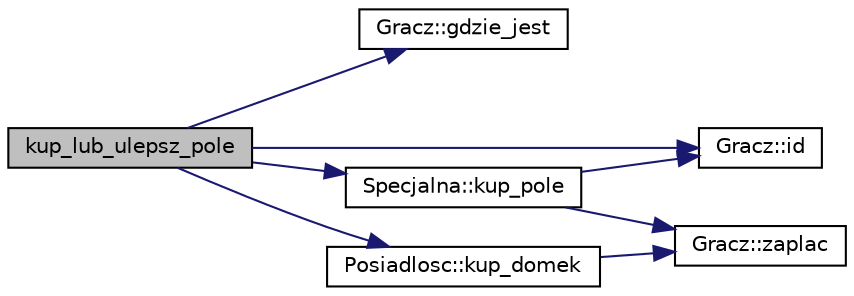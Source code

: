 digraph "kup_lub_ulepsz_pole"
{
 // LATEX_PDF_SIZE
  edge [fontname="Helvetica",fontsize="10",labelfontname="Helvetica",labelfontsize="10"];
  node [fontname="Helvetica",fontsize="10",shape=record];
  rankdir="LR";
  Node1 [label="kup_lub_ulepsz_pole",height=0.2,width=0.4,color="black", fillcolor="grey75", style="filled", fontcolor="black",tooltip="kupuje lub ulepsza pole"];
  Node1 -> Node2 [color="midnightblue",fontsize="10",style="solid"];
  Node2 [label="Gracz::gdzie_jest",height=0.2,width=0.4,color="black", fillcolor="white", style="filled",URL="$class_gracz.html#afdc9d50cee093657a5e1739897221efe",tooltip="zwraca pozycje na ktorej znajduje sie gracz"];
  Node1 -> Node3 [color="midnightblue",fontsize="10",style="solid"];
  Node3 [label="Gracz::id",height=0.2,width=0.4,color="black", fillcolor="white", style="filled",URL="$class_gracz.html#a858548ee9ace1ac7acc8a744a34420f8",tooltip="zwraca identyfikator gracza"];
  Node1 -> Node4 [color="midnightblue",fontsize="10",style="solid"];
  Node4 [label="Posiadlosc::kup_domek",height=0.2,width=0.4,color="black", fillcolor="white", style="filled",URL="$class_posiadlosc.html#a4751faea37ac76af6db2278bae58bdb4",tooltip="kupuje domek na polu"];
  Node4 -> Node5 [color="midnightblue",fontsize="10",style="solid"];
  Node5 [label="Gracz::zaplac",height=0.2,width=0.4,color="black", fillcolor="white", style="filled",URL="$class_gracz.html#a18b1e1c55fe64c923060f8d627884002",tooltip="gracz placi podana kwote do banku"];
  Node1 -> Node6 [color="midnightblue",fontsize="10",style="solid"];
  Node6 [label="Specjalna::kup_pole",height=0.2,width=0.4,color="black", fillcolor="white", style="filled",URL="$class_specjalna.html#a23940b15662794ce9b7a2d49bb2a6e2a",tooltip="sprzedaje pole graczowi"];
  Node6 -> Node3 [color="midnightblue",fontsize="10",style="solid"];
  Node6 -> Node5 [color="midnightblue",fontsize="10",style="solid"];
}
